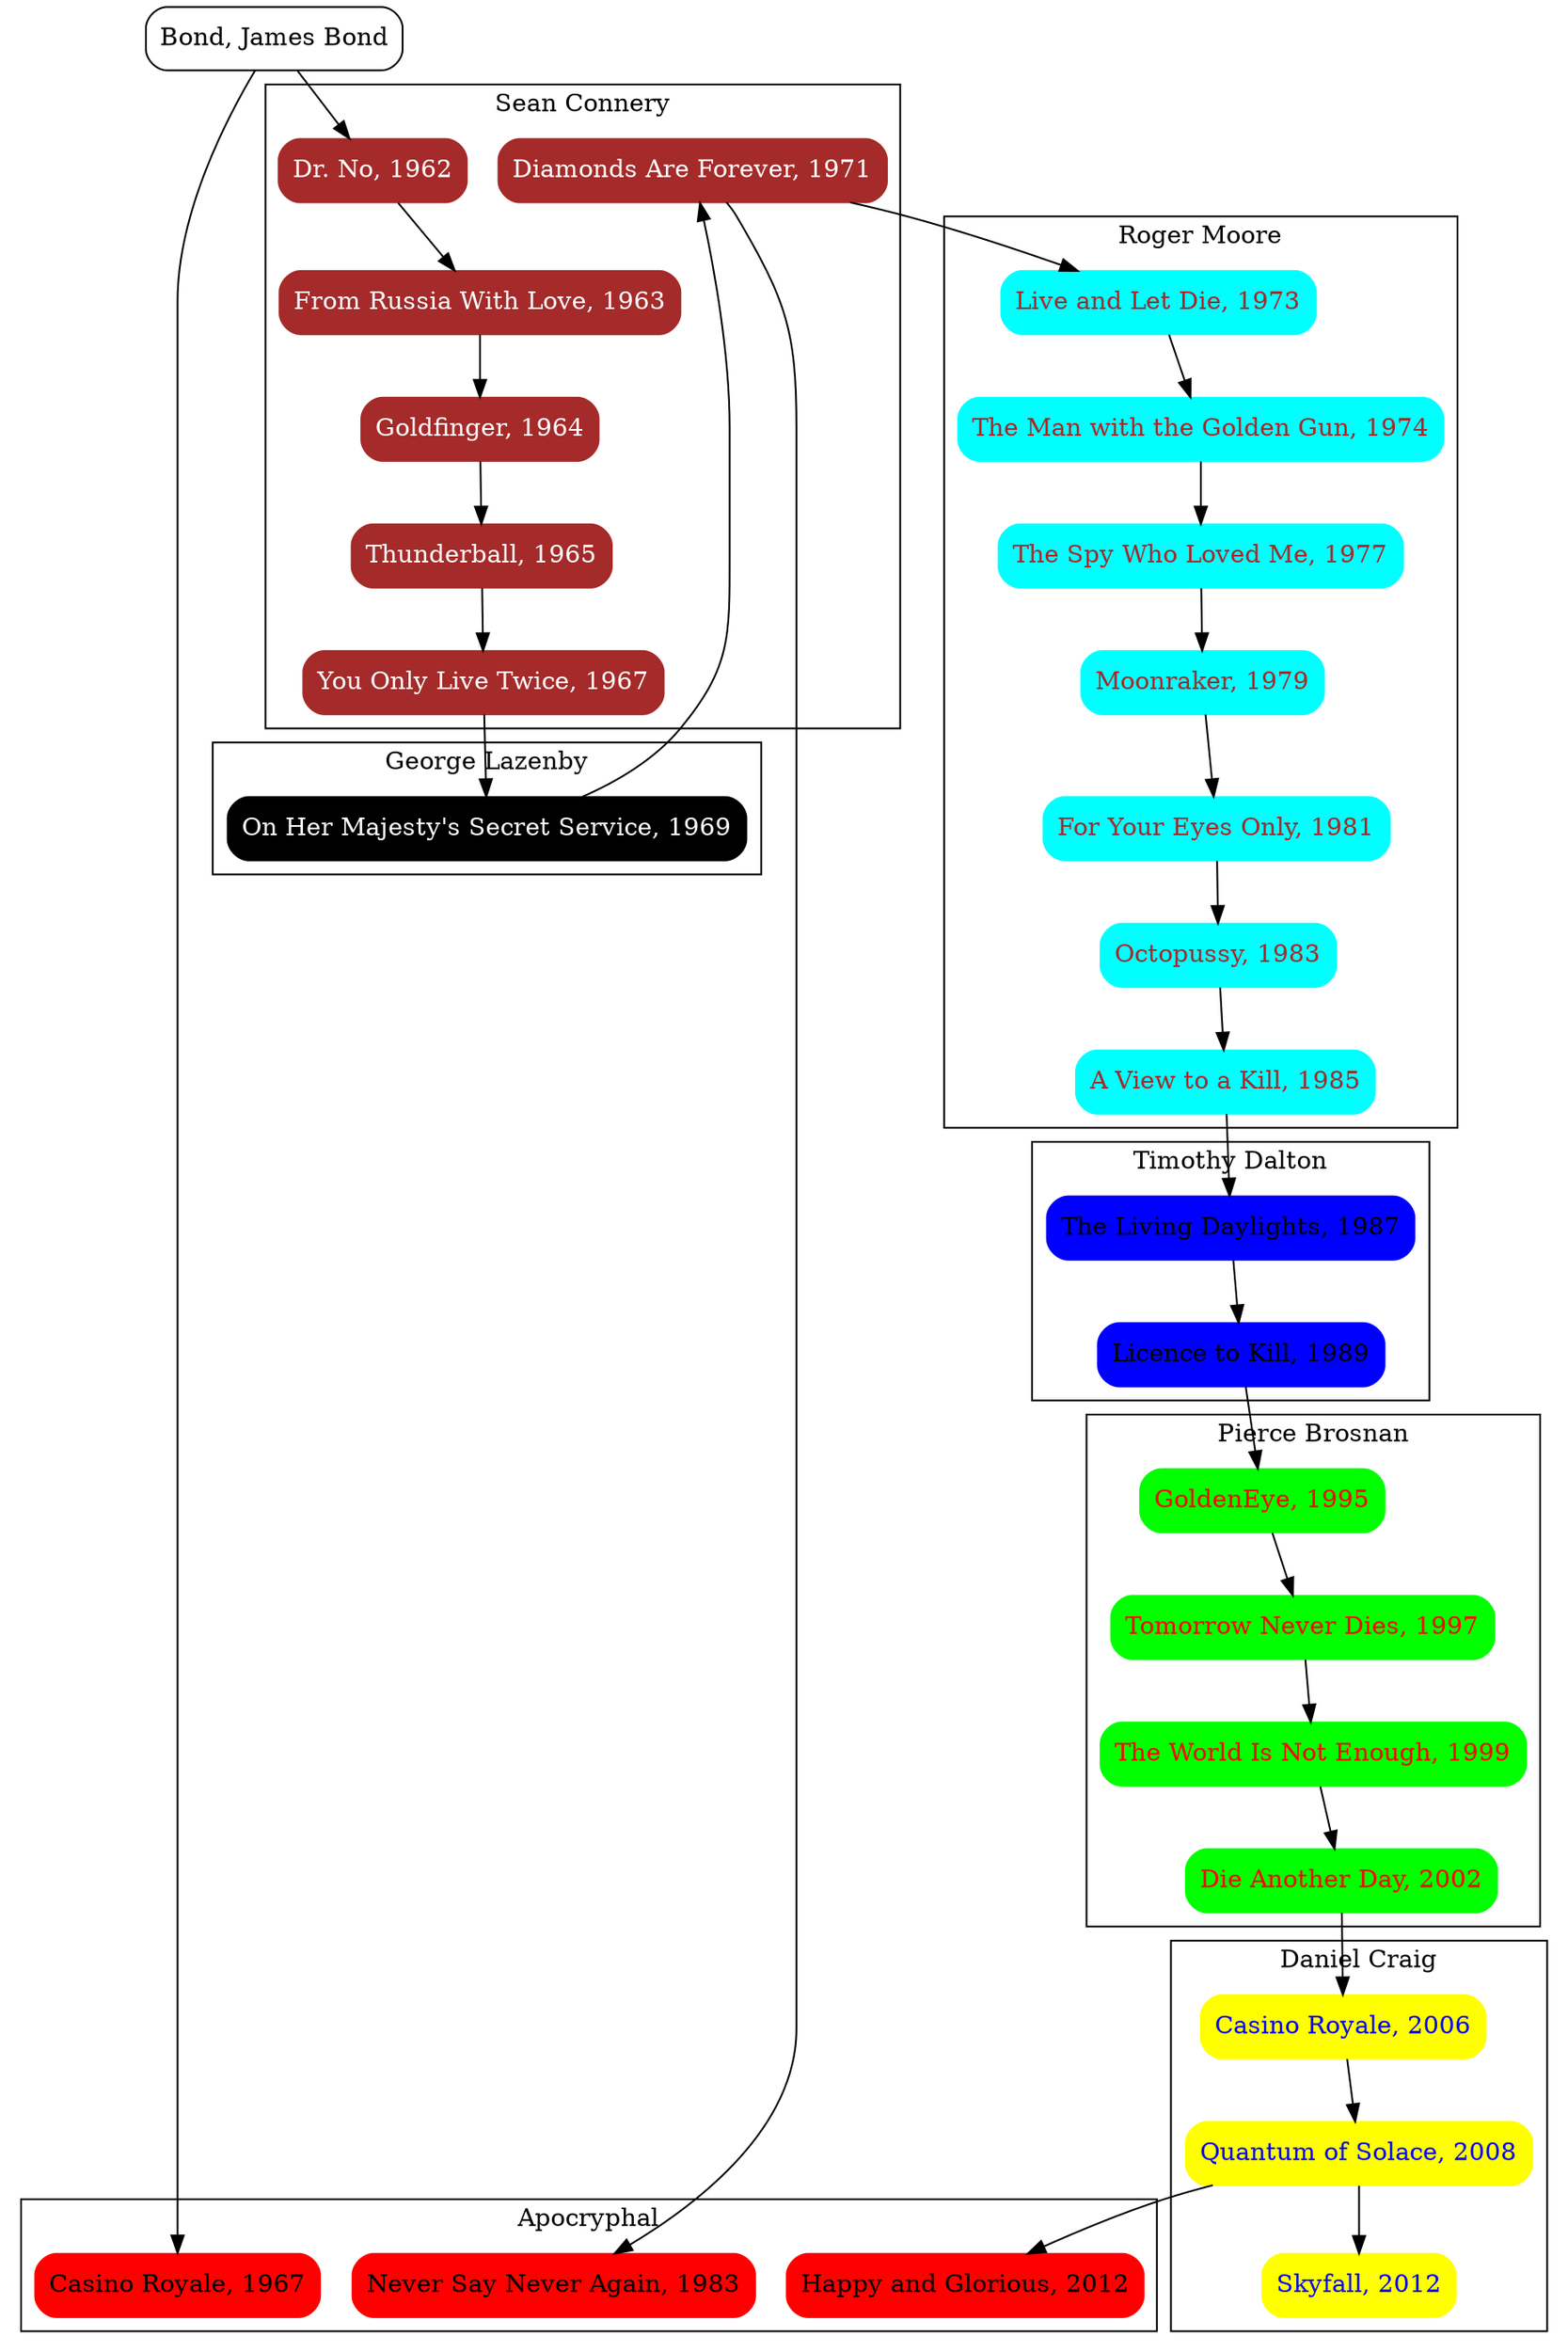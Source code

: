 digraph jamesbond {

	subgraph cluster_0 {
		node [style="filled,rounded", color=red, shape=box, fontcolor=black];
		CR1;
		SC7;
		DC3;
		label="Apocryphal";
	}

	subgraph cluster_1 {
		node [style="filled, rounded", color=brown, shape=box, fontcolor=white];
		SC1 -> SC2 -> SC3 -> SC4 -> SC5;
		SC6;
		label="Sean Connery";
	}

	subgraph cluster_2 {
		node [style="filled, rounded", color=black, shape=box, fontcolor=white];
		GL1;
		label="George Lazenby";
	}

	subgraph cluster_3 {
		node [style="filled, rounded", color=cyan, shape=box, fontcolor=brown];
		RM1 -> RM2 -> RM3 -> RM4 -> RM5 -> RM6 -> RM7;
		label="Roger Moore";
	}

	subgraph cluster_4 {
		node [style="filled, rounded", color=blue, shape=box, fontcolor=black];
		TD1 -> TD2;
		label="Timothy Dalton";
	}

	subgraph cluster_5 {
		node [style="filled, rounded", color=green, shape=box, fontcolor=red];
		PB1 -> PB2 -> PB3 -> PB4;
		label="Pierce Brosnan";
	}

	subgraph cluster_6 {
		node [style="filled, rounded", color=yellow, shape=box, fontcolor=blue];
		DC1 -> DC2;
		DC4;
		label="Daniel Craig";
	}

JB -> CR1;
JB -> SC1;
SC5 -> GL1 -> SC6;
SC6 -> SC7;
SC6 -> RM1;
RM7 -> TD1;
TD2 -> PB1;
PB4 -> DC1;
DC2 -> DC3;
DC2 -> DC4;

/*
All
   Shape: Box
*/

JB [style=rounded, shape=box, fontcolor="black", fillcolor="black", label="Bond, James Bond"]

/*
Sean Connery
   Letter: White
   Fill: Brown
   
1 	Dr. No 	1962
2 	From Russia with Love 	1963
3 	Goldfinger, 1964
4 	Thunderball, 1965
5 	You Only Live Twice, 1967
7 	Diamonds Are Forever, 1971
*/

SC1 [label="Dr. No, 1962"]
SC2 [label="From Russia With Love, 1963"]
SC3 [label="Goldfinger, 1964"]
SC4 [label="Thunderball, 1965"]
SC5 [label="You Only Live Twice, 1967"]
SC6 [label="Diamonds Are Forever, 1971"]

/*
George Lazenby
   Letter: Black
   Fill: White

6 	On Her Majesty's Secret Service, 1969
*/

GL1 [label="On Her Majesty's Secret Service, 1969"]

/*
Roger Moore
   Letter: Brown
   Fill: Cyan

8 	Live and Let Die, 1973
9 	The Man with the Golden Gun, 1974
10 	The Spy Who Loved Me, 1977
11 	Moonraker, 1979
12 	For Your Eyes Only, 1981
13 	Octopussy, 1983
14 	A View to a Kill, 1985
*/

RM1 [label="Live and Let Die, 1973"]
RM2 [label="The Man with the Golden Gun, 1974"]
RM3 [label="The Spy Who Loved Me, 1977"]
RM4 [label="Moonraker, 1979"]
RM5 [label="For Your Eyes Only, 1981"]
RM6 [label="Octopussy, 1983"]
RM7 [label="A View to a Kill, 1985"]

/*
Timothy Dalton
   Letter: White
   Fill: Black

15 	The Living Daylights, 1987
16 	Licence to Kill, 1989
*/

TD1 [label="The Living Daylights, 1987"]
TD2 [label="Licence to Kill, 1989"]

/*
Pierce Brosnan
   Letter: Red
   Fill: Green

17 	GoldenEye, 1995
18 	Tomorrow Never Dies, 1997
19 	The World Is Not Enough, 1999
20 	Die Another Day, 2002
*/

PB1 [label="GoldenEye, 1995"]
PB2 [label="Tomorrow Never Dies, 1997"]
PB3 [label="The World Is Not Enough, 1999"]
PB4 [label="Die Another Day, 2002"]

/*
Daniel Craig
   Letter: Blue
   Fill: Yellow

21 	Casino Royale, 2006
22 	Quantum of Solace, 2008
23 	Skyfall, 2012
*/

DC1 [label="Casino Royale, 2006"]
DC2 [label="Quantum of Solace, 2008"]
DC4 [label="Skyfall, 2012"]

/*
Apocryphal

   Casino Royale, 1967
   Never Say Never Again, 1983
   Happy and Glorious, 2012
*/

CR1 [label="Casino Royale, 1967"]
SC7 [label="Never Say Never Again, 1983"]
DC3 [label="Happy and Glorious, 2012"]

}
